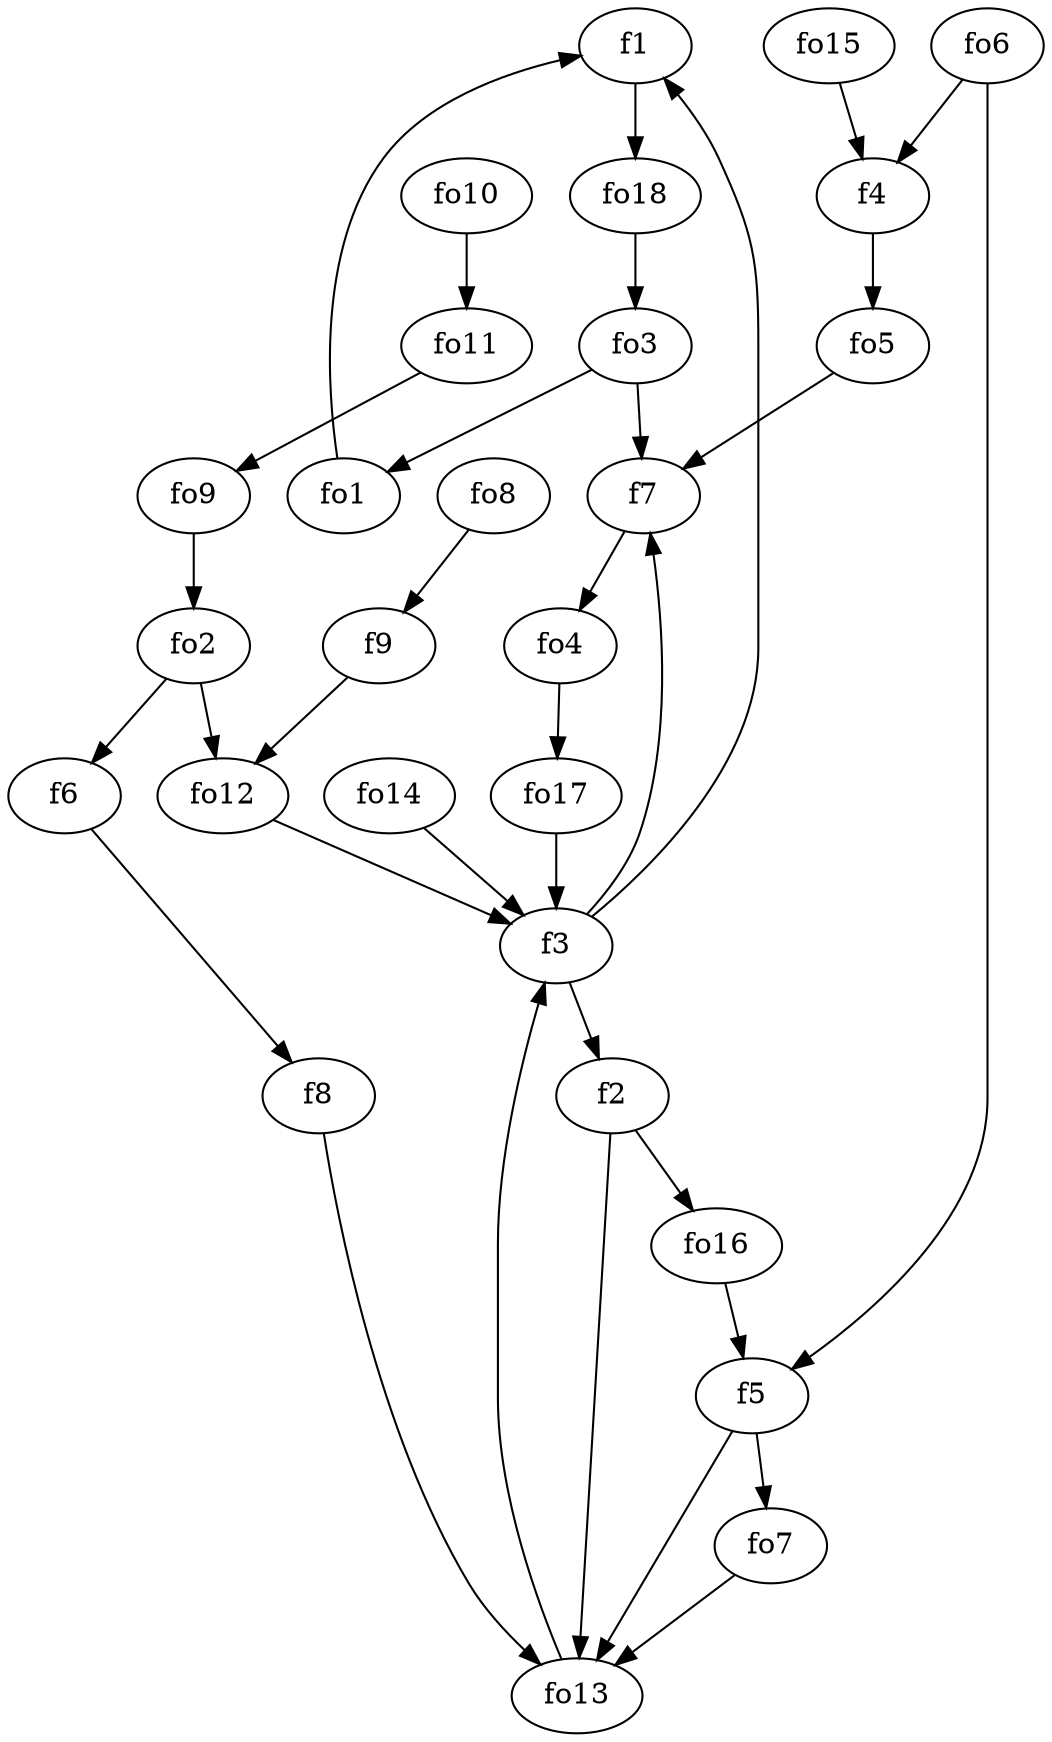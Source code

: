 strict digraph  {
f1;
f2;
f3;
f4;
f5;
f6;
f7;
f8;
f9;
fo1;
fo2;
fo3;
fo4;
fo5;
fo6;
fo7;
fo8;
fo9;
fo10;
fo11;
fo12;
fo13;
fo14;
fo15;
fo16;
fo17;
fo18;
f1 -> fo18  [weight=2];
f2 -> fo13  [weight=2];
f2 -> fo16  [weight=2];
f3 -> f1  [weight=2];
f3 -> f7  [weight=2];
f3 -> f2  [weight=2];
f4 -> fo5  [weight=2];
f5 -> fo13  [weight=2];
f5 -> fo7  [weight=2];
f6 -> f8  [weight=2];
f7 -> fo4  [weight=2];
f8 -> fo13  [weight=2];
f9 -> fo12  [weight=2];
fo1 -> f1  [weight=2];
fo2 -> fo12  [weight=2];
fo2 -> f6  [weight=2];
fo3 -> f7  [weight=2];
fo3 -> fo1  [weight=2];
fo4 -> fo17  [weight=2];
fo5 -> f7  [weight=2];
fo6 -> f4  [weight=2];
fo6 -> f5  [weight=2];
fo7 -> fo13  [weight=2];
fo8 -> f9  [weight=2];
fo9 -> fo2  [weight=2];
fo10 -> fo11  [weight=2];
fo11 -> fo9  [weight=2];
fo12 -> f3  [weight=2];
fo13 -> f3  [weight=2];
fo14 -> f3  [weight=2];
fo15 -> f4  [weight=2];
fo16 -> f5  [weight=2];
fo17 -> f3  [weight=2];
fo18 -> fo3  [weight=2];
}
